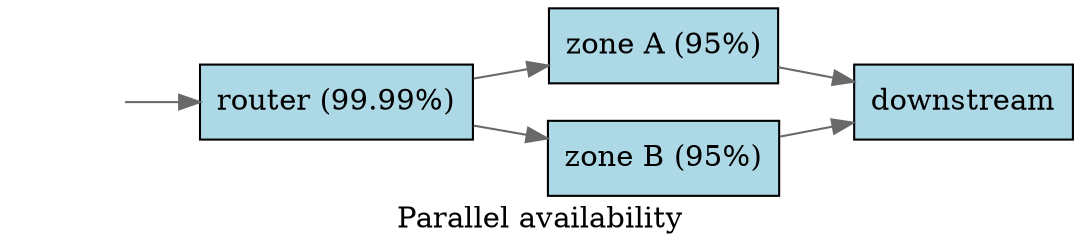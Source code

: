 // Generate with command:
// $ dot -Tpdf -O parallel.dot

digraph serial {
    rankdir="LR";
    label="Parallel availability";
    node [style=filled, fillcolor=lightblue, shape=rect];
    edge [color=dimgrey];

    client [style=invis];
    router [label="router (99.99%)"];
    zoneA [label="zone A (95%)"];
    zoneB [label="zone B (95%)"];
    downstream [label="downstream"];

    client -> router;
    router -> zoneA;
    router -> zoneB;
    zoneA -> downstream;
    zoneB -> downstream;
}
